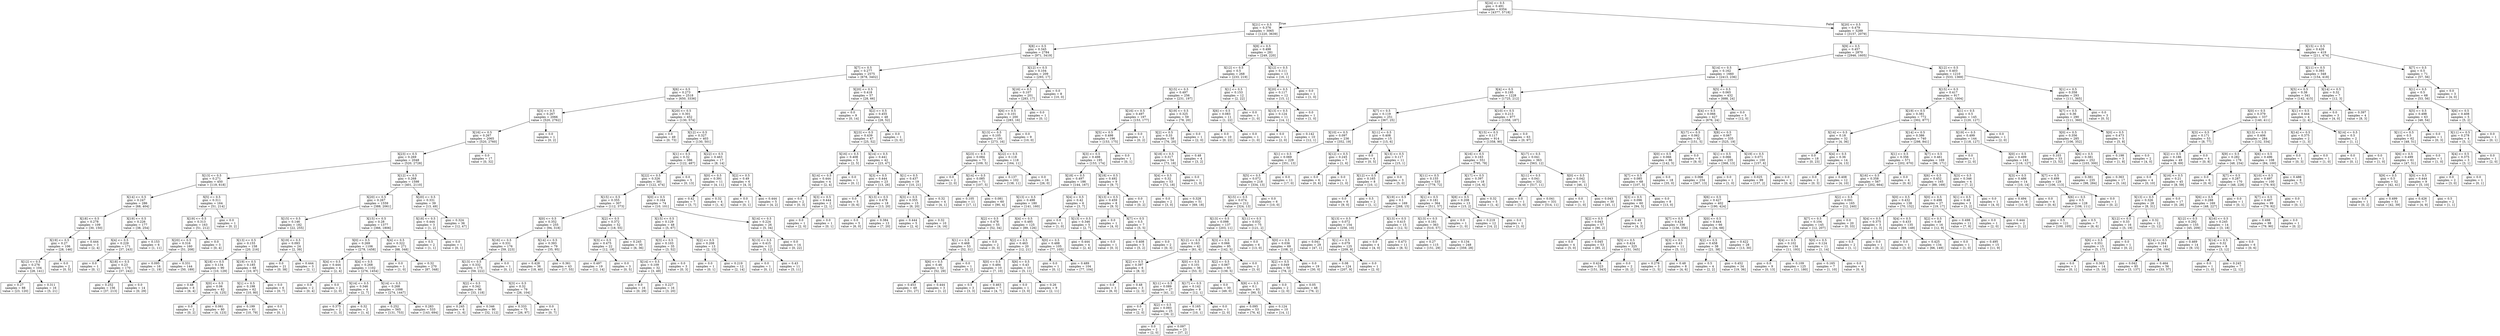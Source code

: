 digraph Tree {
node [shape=box] ;
0 [label="X[24] <= 0.5\ngini = 0.491\nsamples = 6354\nvalue = [4377, 5718]"] ;
1 [label="X[21] <= 0.5\ngini = 0.376\nsamples = 3065\nvalue = [1220, 3639]"] ;
0 -> 1 [labeldistance=2.5, labelangle=45, headlabel="True"] ;
2 [label="X[8] <= 0.5\ngini = 0.345\nsamples = 2784\nvalue = [971, 3419]"] ;
1 -> 2 ;
3 [label="X[7] <= 0.5\ngini = 0.277\nsamples = 2575\nvalue = [678, 3402]"] ;
2 -> 3 ;
4 [label="X[6] <= 0.5\ngini = 0.273\nsamples = 2518\nvalue = [650, 3336]"] ;
3 -> 4 ;
5 [label="X[3] <= 0.5\ngini = 0.267\nsamples = 2066\nvalue = [520, 2762]"] ;
4 -> 5 ;
6 [label="X[16] <= 0.5\ngini = 0.267\nsamples = 2065\nvalue = [520, 2760]"] ;
5 -> 6 ;
7 [label="X[23] <= 0.5\ngini = 0.269\nsamples = 2048\nvalue = [520, 2728]"] ;
6 -> 7 ;
8 [label="X[13] <= 0.5\ngini = 0.271\nsamples = 450\nvalue = [119, 618]"] ;
7 -> 8 ;
9 [label="X[14] <= 0.5\ngini = 0.247\nsamples = 286\nvalue = [68, 404]"] ;
8 -> 9 ;
10 [label="X[18] <= 0.5\ngini = 0.278\nsamples = 109\nvalue = [30, 150]"] ;
9 -> 10 ;
11 [label="X[19] <= 0.5\ngini = 0.27\nsamples = 106\nvalue = [28, 146]"] ;
10 -> 11 ;
12 [label="X[12] <= 0.5\ngini = 0.276\nsamples = 104\nvalue = [28, 141]"] ;
11 -> 12 ;
13 [label="gini = 0.27\nsamples = 88\nvalue = [23, 120]"] ;
12 -> 13 ;
14 [label="gini = 0.311\nsamples = 16\nvalue = [5, 21]"] ;
12 -> 14 ;
15 [label="gini = 0.0\nsamples = 2\nvalue = [0, 5]"] ;
11 -> 15 ;
16 [label="gini = 0.444\nsamples = 3\nvalue = [2, 4]"] ;
10 -> 16 ;
17 [label="X[19] <= 0.5\ngini = 0.226\nsamples = 177\nvalue = [38, 254]"] ;
9 -> 17 ;
18 [label="X[4] <= 0.5\ngini = 0.229\nsamples = 171\nvalue = [37, 243]"] ;
17 -> 18 ;
19 [label="gini = 0.0\nsamples = 1\nvalue = [0, 1]"] ;
18 -> 19 ;
20 [label="X[18] <= 0.5\ngini = 0.23\nsamples = 170\nvalue = [37, 242]"] ;
18 -> 20 ;
21 [label="gini = 0.252\nsamples = 156\nvalue = [37, 213]"] ;
20 -> 21 ;
22 [label="gini = 0.0\nsamples = 14\nvalue = [0, 29]"] ;
20 -> 22 ;
23 [label="gini = 0.153\nsamples = 6\nvalue = [1, 11]"] ;
17 -> 23 ;
24 [label="X[5] <= 0.5\ngini = 0.311\nsamples = 164\nvalue = [51, 214]"] ;
8 -> 24 ;
25 [label="X[19] <= 0.5\ngini = 0.313\nsamples = 163\nvalue = [51, 212]"] ;
24 -> 25 ;
26 [label="X[20] <= 0.5\ngini = 0.316\nsamples = 160\nvalue = [51, 208]"] ;
25 -> 26 ;
27 [label="gini = 0.095\nsamples = 16\nvalue = [1, 19]"] ;
26 -> 27 ;
28 [label="gini = 0.331\nsamples = 144\nvalue = [50, 189]"] ;
26 -> 28 ;
29 [label="gini = 0.0\nsamples = 3\nvalue = [0, 4]"] ;
25 -> 29 ;
30 [label="gini = 0.0\nsamples = 1\nvalue = [0, 2]"] ;
24 -> 30 ;
31 [label="X[12] <= 0.5\ngini = 0.268\nsamples = 1598\nvalue = [401, 2110]"] ;
7 -> 31 ;
32 [label="X[20] <= 0.5\ngini = 0.267\nsamples = 1559\nvalue = [388, 2061]"] ;
31 -> 32 ;
33 [label="X[15] <= 0.5\ngini = 0.146\nsamples = 182\nvalue = [22, 255]"] ;
32 -> 33 ;
34 [label="X[13] <= 0.5\ngini = 0.155\nsamples = 158\nvalue = [20, 216]"] ;
33 -> 34 ;
35 [label="X[18] <= 0.5\ngini = 0.134\nsamples = 90\nvalue = [10, 129]"] ;
34 -> 35 ;
36 [label="gini = 0.48\nsamples = 8\nvalue = [6, 4]"] ;
35 -> 36 ;
37 [label="X[0] <= 0.5\ngini = 0.06\nsamples = 82\nvalue = [4, 125]"] ;
35 -> 37 ;
38 [label="gini = 0.0\nsamples = 2\nvalue = [0, 2]"] ;
37 -> 38 ;
39 [label="gini = 0.061\nsamples = 80\nvalue = [4, 123]"] ;
37 -> 39 ;
40 [label="X[19] <= 0.5\ngini = 0.185\nsamples = 68\nvalue = [10, 87]"] ;
34 -> 40 ;
41 [label="X[1] <= 0.5\ngini = 0.198\nsamples = 62\nvalue = [10, 80]"] ;
40 -> 41 ;
42 [label="gini = 0.199\nsamples = 61\nvalue = [10, 79]"] ;
41 -> 42 ;
43 [label="gini = 0.0\nsamples = 1\nvalue = [0, 1]"] ;
41 -> 43 ;
44 [label="gini = 0.0\nsamples = 6\nvalue = [0, 7]"] ;
40 -> 44 ;
45 [label="X[19] <= 0.5\ngini = 0.093\nsamples = 24\nvalue = [2, 39]"] ;
33 -> 45 ;
46 [label="gini = 0.0\nsamples = 21\nvalue = [0, 38]"] ;
45 -> 46 ;
47 [label="gini = 0.444\nsamples = 3\nvalue = [2, 1]"] ;
45 -> 47 ;
48 [label="X[15] <= 0.5\ngini = 0.28\nsamples = 1377\nvalue = [366, 1806]"] ;
32 -> 48 ;
49 [label="X[0] <= 0.5\ngini = 0.269\nsamples = 1106\nvalue = [278, 1458]"] ;
48 -> 49 ;
50 [label="X[4] <= 0.5\ngini = 0.444\nsamples = 4\nvalue = [2, 4]"] ;
49 -> 50 ;
51 [label="gini = 0.0\nsamples = 2\nvalue = [0, 4]"] ;
50 -> 51 ;
52 [label="gini = 0.0\nsamples = 2\nvalue = [2, 0]"] ;
50 -> 52 ;
53 [label="X[4] <= 0.5\ngini = 0.268\nsamples = 1102\nvalue = [276, 1454]"] ;
49 -> 53 ;
54 [label="X[14] <= 0.5\ngini = 0.346\nsamples = 4\nvalue = [2, 7]"] ;
53 -> 54 ;
55 [label="gini = 0.375\nsamples = 2\nvalue = [1, 3]"] ;
54 -> 55 ;
56 [label="gini = 0.32\nsamples = 2\nvalue = [1, 4]"] ;
54 -> 56 ;
57 [label="X[14] <= 0.5\ngini = 0.268\nsamples = 1098\nvalue = [274, 1447]"] ;
53 -> 57 ;
58 [label="gini = 0.252\nsamples = 565\nvalue = [131, 753]"] ;
57 -> 58 ;
59 [label="gini = 0.283\nsamples = 533\nvalue = [143, 694]"] ;
57 -> 59 ;
60 [label="X[4] <= 0.5\ngini = 0.322\nsamples = 271\nvalue = [88, 348]"] ;
48 -> 60 ;
61 [label="gini = 0.0\nsamples = 1\nvalue = [1, 0]"] ;
60 -> 61 ;
62 [label="gini = 0.32\nsamples = 270\nvalue = [87, 348]"] ;
60 -> 62 ;
63 [label="X[20] <= 0.5\ngini = 0.331\nsamples = 39\nvalue = [13, 49]"] ;
31 -> 63 ;
64 [label="X[18] <= 0.5\ngini = 0.444\nsamples = 3\nvalue = [1, 2]"] ;
63 -> 64 ;
65 [label="gini = 0.5\nsamples = 2\nvalue = [1, 1]"] ;
64 -> 65 ;
66 [label="gini = 0.0\nsamples = 1\nvalue = [0, 1]"] ;
64 -> 66 ;
67 [label="gini = 0.324\nsamples = 36\nvalue = [12, 47]"] ;
63 -> 67 ;
68 [label="gini = 0.0\nsamples = 17\nvalue = [0, 32]"] ;
6 -> 68 ;
69 [label="gini = 0.0\nsamples = 1\nvalue = [0, 2]"] ;
5 -> 69 ;
70 [label="X[20] <= 0.5\ngini = 0.301\nsamples = 452\nvalue = [130, 574]"] ;
4 -> 70 ;
71 [label="gini = 0.0\nsamples = 49\nvalue = [0, 73]"] ;
70 -> 71 ;
72 [label="X[12] <= 0.5\ngini = 0.327\nsamples = 403\nvalue = [130, 501]"] ;
70 -> 72 ;
73 [label="X[1] <= 0.5\ngini = 0.32\nsamples = 386\nvalue = [122, 487]"] ;
72 -> 73 ;
74 [label="X[22] <= 0.5\ngini = 0.326\nsamples = 381\nvalue = [122, 474]"] ;
73 -> 74 ;
75 [label="X[15] <= 0.5\ngini = 0.355\nsamples = 307\nvalue = [112, 373]"] ;
74 -> 75 ;
76 [label="X[0] <= 0.5\ngini = 0.352\nsamples = 255\nvalue = [94, 318]"] ;
75 -> 76 ;
77 [label="X[16] <= 0.5\ngini = 0.331\nsamples = 176\nvalue = [59, 223]"] ;
76 -> 77 ;
78 [label="X[13] <= 0.5\ngini = 0.332\nsamples = 175\nvalue = [59, 222]"] ;
77 -> 78 ;
79 [label="X[2] <= 0.5\ngini = 0.342\nsamples = 96\nvalue = [33, 118]"] ;
78 -> 79 ;
80 [label="gini = 0.245\nsamples = 6\nvalue = [1, 6]"] ;
79 -> 80 ;
81 [label="gini = 0.346\nsamples = 90\nvalue = [32, 112]"] ;
79 -> 81 ;
82 [label="X[3] <= 0.5\ngini = 0.32\nsamples = 79\nvalue = [26, 104]"] ;
78 -> 82 ;
83 [label="gini = 0.333\nsamples = 75\nvalue = [26, 97]"] ;
82 -> 83 ;
84 [label="gini = 0.0\nsamples = 4\nvalue = [0, 7]"] ;
82 -> 84 ;
85 [label="gini = 0.0\nsamples = 1\nvalue = [0, 1]"] ;
77 -> 85 ;
86 [label="X[14] <= 0.5\ngini = 0.393\nsamples = 79\nvalue = [35, 95]"] ;
76 -> 86 ;
87 [label="gini = 0.428\nsamples = 36\nvalue = [18, 40]"] ;
86 -> 87 ;
88 [label="gini = 0.361\nsamples = 43\nvalue = [17, 55]"] ;
86 -> 88 ;
89 [label="X[2] <= 0.5\ngini = 0.372\nsamples = 52\nvalue = [18, 55]"] ;
75 -> 89 ;
90 [label="X[3] <= 0.5\ngini = 0.475\nsamples = 22\nvalue = [12, 19]"] ;
89 -> 90 ;
91 [label="gini = 0.497\nsamples = 19\nvalue = [12, 14]"] ;
90 -> 91 ;
92 [label="gini = 0.0\nsamples = 3\nvalue = [0, 5]"] ;
90 -> 92 ;
93 [label="gini = 0.245\nsamples = 30\nvalue = [6, 36]"] ;
89 -> 93 ;
94 [label="X[0] <= 0.5\ngini = 0.164\nsamples = 74\nvalue = [10, 101]"] ;
74 -> 94 ;
95 [label="X[15] <= 0.5\ngini = 0.129\nsamples = 48\nvalue = [5, 67]"] ;
94 -> 95 ;
96 [label="X[3] <= 0.5\ngini = 0.103\nsamples = 35\nvalue = [3, 52]"] ;
95 -> 96 ;
97 [label="X[14] <= 0.5\ngini = 0.109\nsamples = 32\nvalue = [3, 49]"] ;
96 -> 97 ;
98 [label="gini = 0.0\nsamples = 16\nvalue = [0, 29]"] ;
97 -> 98 ;
99 [label="gini = 0.227\nsamples = 16\nvalue = [3, 20]"] ;
97 -> 99 ;
100 [label="gini = 0.0\nsamples = 3\nvalue = [0, 3]"] ;
96 -> 100 ;
101 [label="X[2] <= 0.5\ngini = 0.208\nsamples = 13\nvalue = [2, 15]"] ;
95 -> 101 ;
102 [label="gini = 0.0\nsamples = 1\nvalue = [0, 1]"] ;
101 -> 102 ;
103 [label="gini = 0.219\nsamples = 12\nvalue = [2, 14]"] ;
101 -> 103 ;
104 [label="X[14] <= 0.5\ngini = 0.224\nsamples = 26\nvalue = [5, 34]"] ;
94 -> 104 ;
105 [label="X[13] <= 0.5\ngini = 0.415\nsamples = 12\nvalue = [5, 12]"] ;
104 -> 105 ;
106 [label="gini = 0.0\nsamples = 1\nvalue = [0, 1]"] ;
105 -> 106 ;
107 [label="gini = 0.43\nsamples = 11\nvalue = [5, 11]"] ;
105 -> 107 ;
108 [label="gini = 0.0\nsamples = 14\nvalue = [0, 22]"] ;
104 -> 108 ;
109 [label="gini = 0.0\nsamples = 5\nvalue = [0, 13]"] ;
73 -> 109 ;
110 [label="X[22] <= 0.5\ngini = 0.463\nsamples = 17\nvalue = [8, 14]"] ;
72 -> 110 ;
111 [label="X[0] <= 0.5\ngini = 0.391\nsamples = 11\nvalue = [4, 11]"] ;
110 -> 111 ;
112 [label="gini = 0.42\nsamples = 7\nvalue = [3, 7]"] ;
111 -> 112 ;
113 [label="gini = 0.32\nsamples = 4\nvalue = [1, 4]"] ;
111 -> 113 ;
114 [label="X[2] <= 0.5\ngini = 0.49\nsamples = 6\nvalue = [4, 3]"] ;
110 -> 114 ;
115 [label="gini = 0.0\nsamples = 1\nvalue = [0, 1]"] ;
114 -> 115 ;
116 [label="gini = 0.444\nsamples = 5\nvalue = [4, 2]"] ;
114 -> 116 ;
117 [label="X[20] <= 0.5\ngini = 0.418\nsamples = 57\nvalue = [28, 66]"] ;
3 -> 117 ;
118 [label="gini = 0.0\nsamples = 9\nvalue = [0, 14]"] ;
117 -> 118 ;
119 [label="X[2] <= 0.5\ngini = 0.455\nsamples = 48\nvalue = [28, 52]"] ;
117 -> 119 ;
120 [label="X[23] <= 0.5\ngini = 0.439\nsamples = 47\nvalue = [25, 52]"] ;
119 -> 120 ;
121 [label="X[16] <= 0.5\ngini = 0.408\nsamples = 5\nvalue = [2, 5]"] ;
120 -> 121 ;
122 [label="X[14] <= 0.5\ngini = 0.444\nsamples = 4\nvalue = [2, 4]"] ;
121 -> 122 ;
123 [label="gini = 0.0\nsamples = 2\nvalue = [0, 3]"] ;
122 -> 123 ;
124 [label="X[3] <= 0.5\ngini = 0.444\nsamples = 2\nvalue = [2, 1]"] ;
122 -> 124 ;
125 [label="gini = 0.0\nsamples = 1\nvalue = [2, 0]"] ;
124 -> 125 ;
126 [label="gini = 0.0\nsamples = 1\nvalue = [0, 1]"] ;
124 -> 126 ;
127 [label="gini = 0.0\nsamples = 1\nvalue = [0, 1]"] ;
121 -> 127 ;
128 [label="X[14] <= 0.5\ngini = 0.441\nsamples = 42\nvalue = [23, 47]"] ;
120 -> 128 ;
129 [label="X[3] <= 0.5\ngini = 0.444\nsamples = 23\nvalue = [13, 26]"] ;
128 -> 129 ;
130 [label="gini = 0.0\nsamples = 5\nvalue = [0, 6]"] ;
129 -> 130 ;
131 [label="X[13] <= 0.5\ngini = 0.478\nsamples = 18\nvalue = [13, 20]"] ;
129 -> 131 ;
132 [label="gini = 0.0\nsamples = 5\nvalue = [6, 0]"] ;
131 -> 132 ;
133 [label="gini = 0.384\nsamples = 13\nvalue = [7, 20]"] ;
131 -> 133 ;
134 [label="X[1] <= 0.5\ngini = 0.437\nsamples = 19\nvalue = [10, 21]"] ;
128 -> 134 ;
135 [label="X[3] <= 0.5\ngini = 0.355\nsamples = 15\nvalue = [6, 20]"] ;
134 -> 135 ;
136 [label="gini = 0.444\nsamples = 5\nvalue = [2, 4]"] ;
135 -> 136 ;
137 [label="gini = 0.32\nsamples = 10\nvalue = [4, 16]"] ;
135 -> 137 ;
138 [label="gini = 0.32\nsamples = 4\nvalue = [4, 1]"] ;
134 -> 138 ;
139 [label="gini = 0.0\nsamples = 1\nvalue = [3, 0]"] ;
119 -> 139 ;
140 [label="X[12] <= 0.5\ngini = 0.104\nsamples = 209\nvalue = [293, 17]"] ;
2 -> 140 ;
141 [label="X[16] <= 0.5\ngini = 0.107\nsamples = 201\nvalue = [283, 17]"] ;
140 -> 141 ;
142 [label="X[6] <= 0.5\ngini = 0.101\nsamples = 200\nvalue = [283, 16]"] ;
141 -> 142 ;
143 [label="X[13] <= 0.5\ngini = 0.105\nsamples = 191\nvalue = [273, 16]"] ;
142 -> 143 ;
144 [label="X[23] <= 0.5\ngini = 0.084\nsamples = 73\nvalue = [109, 5]"] ;
143 -> 144 ;
145 [label="gini = 0.0\nsamples = 2\nvalue = [2, 0]"] ;
144 -> 145 ;
146 [label="X[14] <= 0.5\ngini = 0.085\nsamples = 71\nvalue = [107, 5]"] ;
144 -> 146 ;
147 [label="gini = 0.105\nsamples = 11\nvalue = [17, 1]"] ;
146 -> 147 ;
148 [label="gini = 0.081\nsamples = 60\nvalue = [90, 4]"] ;
146 -> 148 ;
149 [label="X[22] <= 0.5\ngini = 0.118\nsamples = 118\nvalue = [164, 11]"] ;
143 -> 149 ;
150 [label="gini = 0.137\nsamples = 102\nvalue = [138, 11]"] ;
149 -> 150 ;
151 [label="gini = 0.0\nsamples = 16\nvalue = [26, 0]"] ;
149 -> 151 ;
152 [label="gini = 0.0\nsamples = 9\nvalue = [10, 0]"] ;
142 -> 152 ;
153 [label="gini = 0.0\nsamples = 1\nvalue = [0, 1]"] ;
141 -> 153 ;
154 [label="gini = 0.0\nsamples = 8\nvalue = [10, 0]"] ;
140 -> 154 ;
155 [label="X[8] <= 0.5\ngini = 0.498\nsamples = 281\nvalue = [249, 220]"] ;
1 -> 155 ;
156 [label="X[12] <= 0.5\ngini = 0.5\nsamples = 268\nvalue = [233, 219]"] ;
155 -> 156 ;
157 [label="X[15] <= 0.5\ngini = 0.497\nsamples = 256\nvalue = [231, 197]"] ;
156 -> 157 ;
158 [label="X[16] <= 0.5\ngini = 0.497\nsamples = 197\nvalue = [153, 177]"] ;
157 -> 158 ;
159 [label="X[5] <= 0.5\ngini = 0.498\nsamples = 196\nvalue = [153, 175]"] ;
158 -> 159 ;
160 [label="X[3] <= 0.5\ngini = 0.498\nsamples = 195\nvalue = [153, 174]"] ;
159 -> 160 ;
161 [label="X[18] <= 0.5\ngini = 0.497\nsamples = 186\nvalue = [144, 167]"] ;
160 -> 161 ;
162 [label="X[13] <= 0.5\ngini = 0.498\nsamples = 180\nvalue = [141, 160]"] ;
161 -> 162 ;
163 [label="X[2] <= 0.5\ngini = 0.478\nsamples = 55\nvalue = [52, 34]"] ;
162 -> 163 ;
164 [label="X[1] <= 0.5\ngini = 0.468\nsamples = 53\nvalue = [52, 31]"] ;
163 -> 164 ;
165 [label="X[6] <= 0.5\ngini = 0.46\nsamples = 52\nvalue = [52, 29]"] ;
164 -> 165 ;
166 [label="gini = 0.453\nsamples = 49\nvalue = [51, 27]"] ;
165 -> 166 ;
167 [label="gini = 0.444\nsamples = 3\nvalue = [1, 2]"] ;
165 -> 167 ;
168 [label="gini = 0.0\nsamples = 1\nvalue = [0, 2]"] ;
164 -> 168 ;
169 [label="gini = 0.0\nsamples = 2\nvalue = [0, 3]"] ;
163 -> 169 ;
170 [label="X[4] <= 0.5\ngini = 0.485\nsamples = 125\nvalue = [89, 126]"] ;
162 -> 170 ;
171 [label="X[2] <= 0.5\ngini = 0.463\nsamples = 20\nvalue = [12, 21]"] ;
170 -> 171 ;
172 [label="X[0] <= 0.5\ngini = 0.484\nsamples = 10\nvalue = [7, 10]"] ;
171 -> 172 ;
173 [label="gini = 0.5\nsamples = 3\nvalue = [3, 3]"] ;
172 -> 173 ;
174 [label="gini = 0.463\nsamples = 7\nvalue = [4, 7]"] ;
172 -> 174 ;
175 [label="X[6] <= 0.5\ngini = 0.43\nsamples = 10\nvalue = [5, 11]"] ;
171 -> 175 ;
176 [label="gini = 0.0\nsamples = 1\nvalue = [3, 0]"] ;
175 -> 176 ;
177 [label="gini = 0.26\nsamples = 9\nvalue = [2, 11]"] ;
175 -> 177 ;
178 [label="X[0] <= 0.5\ngini = 0.488\nsamples = 105\nvalue = [77, 105]"] ;
170 -> 178 ;
179 [label="gini = 0.0\nsamples = 1\nvalue = [0, 1]"] ;
178 -> 179 ;
180 [label="gini = 0.489\nsamples = 104\nvalue = [77, 104]"] ;
178 -> 180 ;
181 [label="X[4] <= 0.5\ngini = 0.42\nsamples = 6\nvalue = [3, 7]"] ;
161 -> 181 ;
182 [label="gini = 0.0\nsamples = 1\nvalue = [1, 0]"] ;
181 -> 182 ;
183 [label="X[13] <= 0.5\ngini = 0.346\nsamples = 5\nvalue = [2, 7]"] ;
181 -> 183 ;
184 [label="gini = 0.444\nsamples = 4\nvalue = [2, 4]"] ;
183 -> 184 ;
185 [label="gini = 0.0\nsamples = 1\nvalue = [0, 3]"] ;
183 -> 185 ;
186 [label="X[18] <= 0.5\ngini = 0.492\nsamples = 9\nvalue = [9, 7]"] ;
160 -> 186 ;
187 [label="X[13] <= 0.5\ngini = 0.459\nsamples = 8\nvalue = [9, 5]"] ;
186 -> 187 ;
188 [label="gini = 0.0\nsamples = 1\nvalue = [4, 0]"] ;
187 -> 188 ;
189 [label="X[7] <= 0.5\ngini = 0.5\nsamples = 7\nvalue = [5, 5]"] ;
187 -> 189 ;
190 [label="gini = 0.408\nsamples = 5\nvalue = [5, 2]"] ;
189 -> 190 ;
191 [label="gini = 0.0\nsamples = 2\nvalue = [0, 3]"] ;
189 -> 191 ;
192 [label="gini = 0.0\nsamples = 1\nvalue = [0, 2]"] ;
186 -> 192 ;
193 [label="gini = 0.0\nsamples = 1\nvalue = [0, 1]"] ;
159 -> 193 ;
194 [label="gini = 0.0\nsamples = 1\nvalue = [0, 2]"] ;
158 -> 194 ;
195 [label="X[19] <= 0.5\ngini = 0.325\nsamples = 59\nvalue = [78, 20]"] ;
157 -> 195 ;
196 [label="X[2] <= 0.5\ngini = 0.33\nsamples = 58\nvalue = [76, 20]"] ;
195 -> 196 ;
197 [label="X[18] <= 0.5\ngini = 0.317\nsamples = 54\nvalue = [73, 18]"] ;
196 -> 197 ;
198 [label="X[4] <= 0.5\ngini = 0.32\nsamples = 53\nvalue = [72, 18]"] ;
197 -> 198 ;
199 [label="gini = 0.0\nsamples = 2\nvalue = [3, 0]"] ;
198 -> 199 ;
200 [label="gini = 0.328\nsamples = 51\nvalue = [69, 18]"] ;
198 -> 200 ;
201 [label="gini = 0.0\nsamples = 1\nvalue = [1, 0]"] ;
197 -> 201 ;
202 [label="gini = 0.48\nsamples = 4\nvalue = [3, 2]"] ;
196 -> 202 ;
203 [label="gini = 0.0\nsamples = 1\nvalue = [2, 0]"] ;
195 -> 203 ;
204 [label="X[1] <= 0.5\ngini = 0.153\nsamples = 12\nvalue = [2, 22]"] ;
156 -> 204 ;
205 [label="X[6] <= 0.5\ngini = 0.083\nsamples = 11\nvalue = [1, 22]"] ;
204 -> 205 ;
206 [label="gini = 0.0\nsamples = 10\nvalue = [0, 22]"] ;
205 -> 206 ;
207 [label="gini = 0.0\nsamples = 1\nvalue = [1, 0]"] ;
205 -> 207 ;
208 [label="gini = 0.0\nsamples = 1\nvalue = [1, 0]"] ;
204 -> 208 ;
209 [label="X[12] <= 0.5\ngini = 0.111\nsamples = 13\nvalue = [16, 1]"] ;
155 -> 209 ;
210 [label="X[20] <= 0.5\ngini = 0.117\nsamples = 12\nvalue = [15, 1]"] ;
209 -> 210 ;
211 [label="X[13] <= 0.5\ngini = 0.124\nsamples = 11\nvalue = [14, 1]"] ;
210 -> 211 ;
212 [label="gini = 0.0\nsamples = 1\nvalue = [2, 0]"] ;
211 -> 212 ;
213 [label="gini = 0.142\nsamples = 10\nvalue = [12, 1]"] ;
211 -> 213 ;
214 [label="gini = 0.0\nsamples = 1\nvalue = [1, 0]"] ;
210 -> 214 ;
215 [label="gini = 0.0\nsamples = 1\nvalue = [1, 0]"] ;
209 -> 215 ;
216 [label="X[20] <= 0.5\ngini = 0.479\nsamples = 3289\nvalue = [3157, 2079]"] ;
0 -> 216 [labeldistance=2.5, labelangle=-45, headlabel="False"] ;
217 [label="X[9] <= 0.5\ngini = 0.457\nsamples = 2870\nvalue = [2946, 1605]"] ;
216 -> 217 ;
218 [label="X[14] <= 0.5\ngini = 0.162\nsamples = 1660\nvalue = [2413, 236]"] ;
217 -> 218 ;
219 [label="X[4] <= 0.5\ngini = 0.195\nsamples = 1228\nvalue = [1725, 212]"] ;
218 -> 219 ;
220 [label="X[7] <= 0.5\ngini = 0.119\nsamples = 251\nvalue = [367, 25]"] ;
219 -> 220 ;
221 [label="X[10] <= 0.5\ngini = 0.097\nsamples = 236\nvalue = [352, 19]"] ;
220 -> 221 ;
222 [label="X[1] <= 0.5\ngini = 0.069\nsamples = 229\nvalue = [351, 13]"] ;
221 -> 222 ;
223 [label="X[5] <= 0.5\ngini = 0.072\nsamples = 218\nvalue = [334, 13]"] ;
222 -> 223 ;
224 [label="X[15] <= 0.5\ngini = 0.074\nsamples = 212\nvalue = [324, 13]"] ;
223 -> 224 ;
225 [label="X[13] <= 0.5\ngini = 0.098\nsamples = 137\nvalue = [203, 11]"] ;
224 -> 225 ;
226 [label="X[12] <= 0.5\ngini = 0.163\nsamples = 42\nvalue = [61, 6]"] ;
225 -> 226 ;
227 [label="X[2] <= 0.5\ngini = 0.397\nsamples = 6\nvalue = [8, 3]"] ;
226 -> 227 ;
228 [label="gini = 0.0\nsamples = 3\nvalue = [6, 0]"] ;
227 -> 228 ;
229 [label="gini = 0.48\nsamples = 3\nvalue = [2, 3]"] ;
227 -> 229 ;
230 [label="X[0] <= 0.5\ngini = 0.101\nsamples = 36\nvalue = [53, 3]"] ;
226 -> 230 ;
231 [label="X[11] <= 0.5\ngini = 0.089\nsamples = 27\nvalue = [41, 2]"] ;
230 -> 231 ;
232 [label="gini = 0.0\nsamples = 2\nvalue = [2, 0]"] ;
231 -> 232 ;
233 [label="X[2] <= 0.5\ngini = 0.093\nsamples = 25\nvalue = [39, 2]"] ;
231 -> 233 ;
234 [label="gini = 0.0\nsamples = 2\nvalue = [2, 0]"] ;
233 -> 234 ;
235 [label="gini = 0.097\nsamples = 23\nvalue = [37, 2]"] ;
233 -> 235 ;
236 [label="X[17] <= 0.5\ngini = 0.142\nsamples = 9\nvalue = [12, 1]"] ;
230 -> 236 ;
237 [label="gini = 0.165\nsamples = 8\nvalue = [10, 1]"] ;
236 -> 237 ;
238 [label="gini = 0.0\nsamples = 1\nvalue = [2, 0]"] ;
236 -> 238 ;
239 [label="X[3] <= 0.5\ngini = 0.066\nsamples = 95\nvalue = [142, 5]"] ;
225 -> 239 ;
240 [label="X[2] <= 0.5\ngini = 0.067\nsamples = 93\nvalue = [139, 5]"] ;
239 -> 240 ;
241 [label="gini = 0.0\nsamples = 30\nvalue = [49, 0]"] ;
240 -> 241 ;
242 [label="X[8] <= 0.5\ngini = 0.1\nsamples = 63\nvalue = [90, 5]"] ;
240 -> 242 ;
243 [label="gini = 0.095\nsamples = 53\nvalue = [76, 4]"] ;
242 -> 243 ;
244 [label="gini = 0.124\nsamples = 10\nvalue = [14, 1]"] ;
242 -> 244 ;
245 [label="gini = 0.0\nsamples = 2\nvalue = [3, 0]"] ;
239 -> 245 ;
246 [label="X[11] <= 0.5\ngini = 0.032\nsamples = 75\nvalue = [121, 2]"] ;
224 -> 246 ;
247 [label="gini = 0.0\nsamples = 6\nvalue = [13, 0]"] ;
246 -> 247 ;
248 [label="X[0] <= 0.5\ngini = 0.036\nsamples = 69\nvalue = [108, 2]"] ;
246 -> 248 ;
249 [label="X[2] <= 0.5\ngini = 0.049\nsamples = 50\nvalue = [78, 2]"] ;
248 -> 249 ;
250 [label="gini = 0.0\nsamples = 2\nvalue = [2, 0]"] ;
249 -> 250 ;
251 [label="gini = 0.05\nsamples = 48\nvalue = [76, 2]"] ;
249 -> 251 ;
252 [label="gini = 0.0\nsamples = 19\nvalue = [30, 0]"] ;
248 -> 252 ;
253 [label="gini = 0.0\nsamples = 6\nvalue = [10, 0]"] ;
223 -> 253 ;
254 [label="gini = 0.0\nsamples = 11\nvalue = [17, 0]"] ;
222 -> 254 ;
255 [label="X[12] <= 0.5\ngini = 0.245\nsamples = 7\nvalue = [1, 6]"] ;
221 -> 255 ;
256 [label="gini = 0.0\nsamples = 6\nvalue = [0, 6]"] ;
255 -> 256 ;
257 [label="gini = 0.0\nsamples = 1\nvalue = [1, 0]"] ;
255 -> 257 ;
258 [label="X[11] <= 0.5\ngini = 0.408\nsamples = 15\nvalue = [15, 6]"] ;
220 -> 258 ;
259 [label="gini = 0.0\nsamples = 4\nvalue = [0, 5]"] ;
258 -> 259 ;
260 [label="X[13] <= 0.5\ngini = 0.117\nsamples = 11\nvalue = [15, 1]"] ;
258 -> 260 ;
261 [label="X[12] <= 0.5\ngini = 0.165\nsamples = 8\nvalue = [10, 1]"] ;
260 -> 261 ;
262 [label="gini = 0.0\nsamples = 6\nvalue = [9, 0]"] ;
261 -> 262 ;
263 [label="gini = 0.5\nsamples = 2\nvalue = [1, 1]"] ;
261 -> 263 ;
264 [label="gini = 0.0\nsamples = 3\nvalue = [5, 0]"] ;
260 -> 264 ;
265 [label="X[10] <= 0.5\ngini = 0.213\nsamples = 977\nvalue = [1358, 187]"] ;
219 -> 265 ;
266 [label="X[15] <= 0.5\ngini = 0.117\nsamples = 914\nvalue = [1358, 90]"] ;
265 -> 266 ;
267 [label="X[16] <= 0.5\ngini = 0.163\nsamples = 551\nvalue = [795, 78]"] ;
266 -> 267 ;
268 [label="X[11] <= 0.5\ngini = 0.155\nsamples = 533\nvalue = [779, 72]"] ;
267 -> 268 ;
269 [label="X[19] <= 0.5\ngini = 0.1\nsamples = 169\nvalue = [268, 15]"] ;
268 -> 269 ;
270 [label="X[13] <= 0.5\ngini = 0.072\nsamples = 154\nvalue = [256, 10]"] ;
269 -> 270 ;
271 [label="gini = 0.041\nsamples = 29\nvalue = [47, 1]"] ;
270 -> 271 ;
272 [label="X[1] <= 0.5\ngini = 0.079\nsamples = 125\nvalue = [209, 9]"] ;
270 -> 272 ;
273 [label="gini = 0.08\nsamples = 124\nvalue = [207, 9]"] ;
272 -> 273 ;
274 [label="gini = 0.0\nsamples = 1\nvalue = [2, 0]"] ;
272 -> 274 ;
275 [label="X[13] <= 0.5\ngini = 0.415\nsamples = 15\nvalue = [12, 5]"] ;
269 -> 275 ;
276 [label="gini = 0.0\nsamples = 4\nvalue = [4, 0]"] ;
275 -> 276 ;
277 [label="gini = 0.473\nsamples = 11\nvalue = [8, 5]"] ;
275 -> 277 ;
278 [label="X[1] <= 0.5\ngini = 0.181\nsamples = 364\nvalue = [511, 57]"] ;
268 -> 278 ;
279 [label="X[13] <= 0.5\ngini = 0.181\nsamples = 363\nvalue = [510, 57]"] ;
278 -> 279 ;
280 [label="gini = 0.27\nsamples = 115\nvalue = [151, 29]"] ;
279 -> 280 ;
281 [label="gini = 0.134\nsamples = 248\nvalue = [359, 28]"] ;
279 -> 281 ;
282 [label="gini = 0.0\nsamples = 1\nvalue = [1, 0]"] ;
278 -> 282 ;
283 [label="X[17] <= 0.5\ngini = 0.397\nsamples = 18\nvalue = [16, 6]"] ;
267 -> 283 ;
284 [label="X[8] <= 0.5\ngini = 0.208\nsamples = 13\nvalue = [15, 2]"] ;
283 -> 284 ;
285 [label="gini = 0.219\nsamples = 12\nvalue = [14, 2]"] ;
284 -> 285 ;
286 [label="gini = 0.0\nsamples = 1\nvalue = [1, 0]"] ;
284 -> 286 ;
287 [label="gini = 0.32\nsamples = 5\nvalue = [1, 4]"] ;
283 -> 287 ;
288 [label="X[17] <= 0.5\ngini = 0.041\nsamples = 363\nvalue = [563, 12]"] ;
266 -> 288 ;
289 [label="X[11] <= 0.5\ngini = 0.041\nsamples = 332\nvalue = [517, 11]"] ;
288 -> 289 ;
290 [label="gini = 0.0\nsamples = 1\nvalue = [3, 0]"] ;
289 -> 290 ;
291 [label="gini = 0.041\nsamples = 331\nvalue = [514, 11]"] ;
289 -> 291 ;
292 [label="X[0] <= 0.5\ngini = 0.042\nsamples = 31\nvalue = [46, 1]"] ;
288 -> 292 ;
293 [label="gini = 0.0\nsamples = 1\nvalue = [1, 0]"] ;
292 -> 293 ;
294 [label="gini = 0.043\nsamples = 30\nvalue = [45, 1]"] ;
292 -> 294 ;
295 [label="gini = 0.0\nsamples = 63\nvalue = [0, 97]"] ;
265 -> 295 ;
296 [label="X[5] <= 0.5\ngini = 0.065\nsamples = 432\nvalue = [688, 24]"] ;
218 -> 296 ;
297 [label="X[4] <= 0.5\ngini = 0.066\nsamples = 427\nvalue = [676, 24]"] ;
296 -> 297 ;
298 [label="X[17] <= 0.5\ngini = 0.062\nsamples = 92\nvalue = [151, 5]"] ;
297 -> 298 ;
299 [label="X[0] <= 0.5\ngini = 0.066\nsamples = 86\nvalue = [142, 5]"] ;
298 -> 299 ;
300 [label="X[7] <= 0.5\ngini = 0.085\nsamples = 68\nvalue = [107, 5]"] ;
299 -> 300 ;
301 [label="X[3] <= 0.5\ngini = 0.096\nsamples = 60\nvalue = [94, 5]"] ;
300 -> 301 ;
302 [label="X[2] <= 0.5\ngini = 0.043\nsamples = 57\nvalue = [90, 2]"] ;
301 -> 302 ;
303 [label="gini = 0.0\nsamples = 4\nvalue = [5, 0]"] ;
302 -> 303 ;
304 [label="gini = 0.045\nsamples = 53\nvalue = [85, 2]"] ;
302 -> 304 ;
305 [label="gini = 0.49\nsamples = 3\nvalue = [4, 3]"] ;
301 -> 305 ;
306 [label="gini = 0.0\nsamples = 8\nvalue = [13, 0]"] ;
300 -> 306 ;
307 [label="gini = 0.0\nsamples = 18\nvalue = [35, 0]"] ;
299 -> 307 ;
308 [label="gini = 0.0\nsamples = 6\nvalue = [9, 0]"] ;
298 -> 308 ;
309 [label="X[8] <= 0.5\ngini = 0.067\nsamples = 335\nvalue = [525, 19]"] ;
297 -> 309 ;
310 [label="X[1] <= 0.5\ngini = 0.066\nsamples = 235\nvalue = [368, 13]"] ;
309 -> 310 ;
311 [label="gini = 0.066\nsamples = 234\nvalue = [367, 13]"] ;
310 -> 311 ;
312 [label="gini = 0.0\nsamples = 1\nvalue = [1, 0]"] ;
310 -> 312 ;
313 [label="X[19] <= 0.5\ngini = 0.071\nsamples = 100\nvalue = [157, 6]"] ;
309 -> 313 ;
314 [label="gini = 0.025\nsamples = 99\nvalue = [157, 2]"] ;
313 -> 314 ;
315 [label="gini = 0.0\nsamples = 1\nvalue = [0, 4]"] ;
313 -> 315 ;
316 [label="gini = 0.0\nsamples = 5\nvalue = [12, 0]"] ;
296 -> 316 ;
317 [label="X[12] <= 0.5\ngini = 0.403\nsamples = 1210\nvalue = [533, 1369]"] ;
217 -> 317 ;
318 [label="X[15] <= 0.5\ngini = 0.417\nsamples = 917\nvalue = [422, 1004]"] ;
317 -> 318 ;
319 [label="X[19] <= 0.5\ngini = 0.381\nsamples = 772\nvalue = [302, 877]"] ;
318 -> 319 ;
320 [label="X[14] <= 0.5\ngini = 0.18\nsamples = 32\nvalue = [4, 36]"] ;
319 -> 320 ;
321 [label="gini = 0.0\nsamples = 18\nvalue = [0, 23]"] ;
320 -> 321 ;
322 [label="X[4] <= 0.5\ngini = 0.36\nsamples = 14\nvalue = [4, 13]"] ;
320 -> 322 ;
323 [label="gini = 0.0\nsamples = 2\nvalue = [0, 3]"] ;
322 -> 323 ;
324 [label="gini = 0.408\nsamples = 12\nvalue = [4, 10]"] ;
322 -> 324 ;
325 [label="X[14] <= 0.5\ngini = 0.386\nsamples = 740\nvalue = [298, 841]"] ;
319 -> 325 ;
326 [label="X[1] <= 0.5\ngini = 0.356\nsamples = 571\nvalue = [202, 670]"] ;
325 -> 326 ;
327 [label="X[16] <= 0.5\ngini = 0.358\nsamples = 567\nvalue = [202, 664]"] ;
326 -> 327 ;
328 [label="X[6] <= 0.5\ngini = 0.427\nsamples = 402\nvalue = [190, 424]"] ;
327 -> 328 ;
329 [label="X[7] <= 0.5\ngini = 0.424\nsamples = 336\nvalue = [156, 356]"] ;
328 -> 329 ;
330 [label="X[5] <= 0.5\ngini = 0.424\nsamples = 325\nvalue = [151, 345]"] ;
329 -> 330 ;
331 [label="gini = 0.424\nsamples = 323\nvalue = [151, 343]"] ;
330 -> 331 ;
332 [label="gini = 0.0\nsamples = 2\nvalue = [0, 2]"] ;
330 -> 332 ;
333 [label="X[3] <= 0.5\ngini = 0.43\nsamples = 11\nvalue = [5, 11]"] ;
329 -> 333 ;
334 [label="gini = 0.278\nsamples = 3\nvalue = [1, 5]"] ;
333 -> 334 ;
335 [label="gini = 0.48\nsamples = 8\nvalue = [4, 6]"] ;
333 -> 335 ;
336 [label="X[0] <= 0.5\ngini = 0.444\nsamples = 66\nvalue = [34, 68]"] ;
328 -> 336 ;
337 [label="X[2] <= 0.5\ngini = 0.458\nsamples = 38\nvalue = [21, 38]"] ;
336 -> 337 ;
338 [label="gini = 0.5\nsamples = 4\nvalue = [2, 2]"] ;
337 -> 338 ;
339 [label="gini = 0.452\nsamples = 34\nvalue = [19, 36]"] ;
337 -> 339 ;
340 [label="gini = 0.422\nsamples = 28\nvalue = [13, 30]"] ;
336 -> 340 ;
341 [label="X[2] <= 0.5\ngini = 0.091\nsamples = 165\nvalue = [12, 240]"] ;
327 -> 341 ;
342 [label="X[7] <= 0.5\ngini = 0.104\nsamples = 145\nvalue = [12, 207]"] ;
341 -> 342 ;
343 [label="X[4] <= 0.5\ngini = 0.102\nsamples = 134\nvalue = [11, 193]"] ;
342 -> 343 ;
344 [label="gini = 0.0\nsamples = 9\nvalue = [0, 13]"] ;
343 -> 344 ;
345 [label="gini = 0.109\nsamples = 125\nvalue = [11, 180]"] ;
343 -> 345 ;
346 [label="X[0] <= 0.5\ngini = 0.124\nsamples = 11\nvalue = [1, 14]"] ;
342 -> 346 ;
347 [label="gini = 0.165\nsamples = 7\nvalue = [1, 10]"] ;
346 -> 347 ;
348 [label="gini = 0.0\nsamples = 4\nvalue = [0, 4]"] ;
346 -> 348 ;
349 [label="gini = 0.0\nsamples = 20\nvalue = [0, 33]"] ;
341 -> 349 ;
350 [label="gini = 0.0\nsamples = 4\nvalue = [0, 6]"] ;
326 -> 350 ;
351 [label="X[7] <= 0.5\ngini = 0.461\nsamples = 169\nvalue = [96, 171]"] ;
325 -> 351 ;
352 [label="X[6] <= 0.5\ngini = 0.452\nsamples = 165\nvalue = [89, 169]"] ;
351 -> 352 ;
353 [label="X[0] <= 0.5\ngini = 0.432\nsamples = 138\nvalue = [70, 152]"] ;
352 -> 353 ;
354 [label="X[4] <= 0.5\ngini = 0.375\nsamples = 3\nvalue = [1, 3]"] ;
353 -> 354 ;
355 [label="gini = 0.5\nsamples = 2\nvalue = [1, 1]"] ;
354 -> 355 ;
356 [label="gini = 0.0\nsamples = 1\nvalue = [0, 2]"] ;
354 -> 356 ;
357 [label="X[4] <= 0.5\ngini = 0.433\nsamples = 135\nvalue = [69, 149]"] ;
353 -> 357 ;
358 [label="gini = 0.0\nsamples = 1\nvalue = [3, 0]"] ;
357 -> 358 ;
359 [label="gini = 0.425\nsamples = 134\nvalue = [66, 149]"] ;
357 -> 359 ;
360 [label="X[0] <= 0.5\ngini = 0.498\nsamples = 27\nvalue = [19, 17]"] ;
352 -> 360 ;
361 [label="X[2] <= 0.5\ngini = 0.49\nsamples = 16\nvalue = [12, 9]"] ;
360 -> 361 ;
362 [label="gini = 0.0\nsamples = 1\nvalue = [1, 0]"] ;
361 -> 362 ;
363 [label="gini = 0.495\nsamples = 15\nvalue = [11, 9]"] ;
361 -> 363 ;
364 [label="gini = 0.498\nsamples = 11\nvalue = [7, 8]"] ;
360 -> 364 ;
365 [label="X[3] <= 0.5\ngini = 0.346\nsamples = 4\nvalue = [7, 2]"] ;
351 -> 365 ;
366 [label="X[1] <= 0.5\ngini = 0.48\nsamples = 3\nvalue = [3, 2]"] ;
365 -> 366 ;
367 [label="gini = 0.0\nsamples = 1\nvalue = [2, 0]"] ;
366 -> 367 ;
368 [label="gini = 0.444\nsamples = 2\nvalue = [1, 2]"] ;
366 -> 368 ;
369 [label="gini = 0.0\nsamples = 1\nvalue = [4, 0]"] ;
365 -> 369 ;
370 [label="X[1] <= 0.5\ngini = 0.5\nsamples = 145\nvalue = [120, 127]"] ;
318 -> 370 ;
371 [label="X[19] <= 0.5\ngini = 0.499\nsamples = 144\nvalue = [118, 127]"] ;
370 -> 371 ;
372 [label="gini = 0.0\nsamples = 1\nvalue = [2, 0]"] ;
371 -> 372 ;
373 [label="X[0] <= 0.5\ngini = 0.499\nsamples = 143\nvalue = [116, 127]"] ;
371 -> 373 ;
374 [label="X[3] <= 0.5\ngini = 0.486\nsamples = 14\nvalue = [10, 14]"] ;
373 -> 374 ;
375 [label="gini = 0.494\nsamples = 10\nvalue = [10, 8]"] ;
374 -> 375 ;
376 [label="gini = 0.0\nsamples = 4\nvalue = [0, 6]"] ;
374 -> 376 ;
377 [label="X[7] <= 0.5\ngini = 0.499\nsamples = 129\nvalue = [106, 113]"] ;
373 -> 377 ;
378 [label="X[6] <= 0.5\ngini = 0.5\nsamples = 128\nvalue = [106, 111]"] ;
377 -> 378 ;
379 [label="gini = 0.5\nsamples = 121\nvalue = [100, 105]"] ;
378 -> 379 ;
380 [label="gini = 0.5\nsamples = 7\nvalue = [6, 6]"] ;
378 -> 380 ;
381 [label="gini = 0.0\nsamples = 1\nvalue = [0, 2]"] ;
377 -> 381 ;
382 [label="gini = 0.0\nsamples = 1\nvalue = [2, 0]"] ;
370 -> 382 ;
383 [label="X[1] <= 0.5\ngini = 0.358\nsamples = 293\nvalue = [111, 365]"] ;
317 -> 383 ;
384 [label="X[7] <= 0.5\ngini = 0.36\nsamples = 290\nvalue = [111, 360]"] ;
383 -> 384 ;
385 [label="X[0] <= 0.5\ngini = 0.356\nsamples = 285\nvalue = [106, 352]"] ;
384 -> 385 ;
386 [label="gini = 0.103\nsamples = 33\nvalue = [3, 52]"] ;
385 -> 386 ;
387 [label="X[6] <= 0.5\ngini = 0.381\nsamples = 252\nvalue = [103, 300]"] ;
385 -> 387 ;
388 [label="gini = 0.381\nsamples = 235\nvalue = [98, 284]"] ;
387 -> 388 ;
389 [label="gini = 0.363\nsamples = 17\nvalue = [5, 16]"] ;
387 -> 389 ;
390 [label="X[0] <= 0.5\ngini = 0.473\nsamples = 5\nvalue = [5, 8]"] ;
384 -> 390 ;
391 [label="gini = 0.198\nsamples = 3\nvalue = [1, 8]"] ;
390 -> 391 ;
392 [label="gini = 0.0\nsamples = 2\nvalue = [4, 0]"] ;
390 -> 392 ;
393 [label="gini = 0.0\nsamples = 3\nvalue = [0, 5]"] ;
383 -> 393 ;
394 [label="X[15] <= 0.5\ngini = 0.426\nsamples = 419\nvalue = [211, 474]"] ;
216 -> 394 ;
395 [label="X[11] <= 0.5\ngini = 0.393\nsamples = 348\nvalue = [154, 418]"] ;
394 -> 395 ;
396 [label="X[5] <= 0.5\ngini = 0.38\nsamples = 341\nvalue = [142, 415]"] ;
395 -> 396 ;
397 [label="X[0] <= 0.5\ngini = 0.379\nsamples = 337\nvalue = [140, 411]"] ;
396 -> 397 ;
398 [label="X[3] <= 0.5\ngini = 0.171\nsamples = 53\nvalue = [8, 77]"] ;
397 -> 398 ;
399 [label="X[2] <= 0.5\ngini = 0.186\nsamples = 49\nvalue = [8, 69]"] ;
398 -> 399 ;
400 [label="gini = 0.0\nsamples = 4\nvalue = [0, 10]"] ;
399 -> 400 ;
401 [label="X[16] <= 0.5\ngini = 0.21\nsamples = 45\nvalue = [8, 59]"] ;
399 -> 401 ;
402 [label="X[13] <= 0.5\ngini = 0.326\nsamples = 28\nvalue = [8, 31]"] ;
401 -> 402 ;
403 [label="X[12] <= 0.5\ngini = 0.33\nsamples = 16\nvalue = [5, 19]"] ;
402 -> 403 ;
404 [label="X[6] <= 0.5\ngini = 0.351\nsamples = 15\nvalue = [5, 17]"] ;
403 -> 404 ;
405 [label="gini = 0.0\nsamples = 1\nvalue = [0, 1]"] ;
404 -> 405 ;
406 [label="gini = 0.363\nsamples = 14\nvalue = [5, 16]"] ;
404 -> 406 ;
407 [label="gini = 0.0\nsamples = 1\nvalue = [0, 2]"] ;
403 -> 407 ;
408 [label="gini = 0.32\nsamples = 12\nvalue = [3, 12]"] ;
402 -> 408 ;
409 [label="gini = 0.0\nsamples = 17\nvalue = [0, 28]"] ;
401 -> 409 ;
410 [label="gini = 0.0\nsamples = 4\nvalue = [0, 8]"] ;
398 -> 410 ;
411 [label="X[13] <= 0.5\ngini = 0.406\nsamples = 284\nvalue = [132, 334]"] ;
397 -> 411 ;
412 [label="X[9] <= 0.5\ngini = 0.282\nsamples = 176\nvalue = [48, 234]"] ;
411 -> 412 ;
413 [label="gini = 0.0\nsamples = 6\nvalue = [0, 6]"] ;
412 -> 413 ;
414 [label="X[7] <= 0.5\ngini = 0.287\nsamples = 170\nvalue = [48, 228]"] ;
412 -> 414 ;
415 [label="X[6] <= 0.5\ngini = 0.288\nsamples = 169\nvalue = [48, 227]"] ;
414 -> 415 ;
416 [label="X[12] <= 0.5\ngini = 0.292\nsamples = 155\nvalue = [45, 209]"] ;
415 -> 416 ;
417 [label="X[14] <= 0.5\ngini = 0.264\nsamples = 141\nvalue = [36, 194]"] ;
416 -> 417 ;
418 [label="gini = 0.042\nsamples = 85\nvalue = [3, 137]"] ;
417 -> 418 ;
419 [label="gini = 0.464\nsamples = 56\nvalue = [33, 57]"] ;
417 -> 419 ;
420 [label="gini = 0.469\nsamples = 14\nvalue = [9, 15]"] ;
416 -> 420 ;
421 [label="X[16] <= 0.5\ngini = 0.245\nsamples = 14\nvalue = [3, 18]"] ;
415 -> 421 ;
422 [label="X[14] <= 0.5\ngini = 0.32\nsamples = 8\nvalue = [3, 12]"] ;
421 -> 422 ;
423 [label="gini = 0.0\nsamples = 1\nvalue = [1, 0]"] ;
422 -> 423 ;
424 [label="gini = 0.245\nsamples = 7\nvalue = [2, 12]"] ;
422 -> 424 ;
425 [label="gini = 0.0\nsamples = 6\nvalue = [0, 6]"] ;
421 -> 425 ;
426 [label="gini = 0.0\nsamples = 1\nvalue = [0, 1]"] ;
414 -> 426 ;
427 [label="X[6] <= 0.5\ngini = 0.496\nsamples = 108\nvalue = [84, 100]"] ;
411 -> 427 ;
428 [label="X[10] <= 0.5\ngini = 0.497\nsamples = 100\nvalue = [79, 93]"] ;
427 -> 428 ;
429 [label="X[7] <= 0.5\ngini = 0.497\nsamples = 99\nvalue = [79, 92]"] ;
428 -> 429 ;
430 [label="gini = 0.498\nsamples = 98\nvalue = [79, 90]"] ;
429 -> 430 ;
431 [label="gini = 0.0\nsamples = 1\nvalue = [0, 2]"] ;
429 -> 431 ;
432 [label="gini = 0.0\nsamples = 1\nvalue = [0, 1]"] ;
428 -> 432 ;
433 [label="gini = 0.486\nsamples = 8\nvalue = [5, 7]"] ;
427 -> 433 ;
434 [label="X[1] <= 0.5\ngini = 0.444\nsamples = 4\nvalue = [2, 4]"] ;
396 -> 434 ;
435 [label="X[14] <= 0.5\ngini = 0.375\nsamples = 2\nvalue = [1, 3]"] ;
434 -> 435 ;
436 [label="gini = 0.0\nsamples = 1\nvalue = [0, 3]"] ;
435 -> 436 ;
437 [label="gini = 0.0\nsamples = 1\nvalue = [1, 0]"] ;
435 -> 437 ;
438 [label="X[14] <= 0.5\ngini = 0.5\nsamples = 2\nvalue = [1, 1]"] ;
434 -> 438 ;
439 [label="gini = 0.0\nsamples = 1\nvalue = [0, 1]"] ;
438 -> 439 ;
440 [label="gini = 0.0\nsamples = 1\nvalue = [1, 0]"] ;
438 -> 440 ;
441 [label="X[14] <= 0.5\ngini = 0.32\nsamples = 7\nvalue = [12, 3]"] ;
395 -> 441 ;
442 [label="gini = 0.0\nsamples = 3\nvalue = [4, 0]"] ;
441 -> 442 ;
443 [label="gini = 0.397\nsamples = 4\nvalue = [8, 3]"] ;
441 -> 443 ;
444 [label="X[7] <= 0.5\ngini = 0.5\nsamples = 71\nvalue = [57, 56]"] ;
394 -> 444 ;
445 [label="X[1] <= 0.5\ngini = 0.5\nsamples = 68\nvalue = [53, 56]"] ;
444 -> 445 ;
446 [label="X[5] <= 0.5\ngini = 0.498\nsamples = 63\nvalue = [48, 54]"] ;
445 -> 446 ;
447 [label="X[11] <= 0.5\ngini = 0.5\nsamples = 62\nvalue = [48, 51]"] ;
446 -> 447 ;
448 [label="X[6] <= 0.5\ngini = 0.499\nsamples = 61\nvalue = [47, 51]"] ;
447 -> 448 ;
449 [label="X[9] <= 0.5\ngini = 0.5\nsamples = 52\nvalue = [42, 41]"] ;
448 -> 449 ;
450 [label="gini = 0.0\nsamples = 1\nvalue = [0, 2]"] ;
449 -> 450 ;
451 [label="gini = 0.499\nsamples = 51\nvalue = [42, 39]"] ;
449 -> 451 ;
452 [label="X[0] <= 0.5\ngini = 0.444\nsamples = 9\nvalue = [5, 10]"] ;
448 -> 452 ;
453 [label="gini = 0.426\nsamples = 7\nvalue = [4, 9]"] ;
452 -> 453 ;
454 [label="gini = 0.5\nsamples = 2\nvalue = [1, 1]"] ;
452 -> 454 ;
455 [label="gini = 0.0\nsamples = 1\nvalue = [1, 0]"] ;
447 -> 455 ;
456 [label="gini = 0.0\nsamples = 1\nvalue = [0, 3]"] ;
446 -> 456 ;
457 [label="X[6] <= 0.5\ngini = 0.408\nsamples = 5\nvalue = [5, 2]"] ;
445 -> 457 ;
458 [label="X[11] <= 0.5\ngini = 0.278\nsamples = 4\nvalue = [5, 1]"] ;
457 -> 458 ;
459 [label="X[4] <= 0.5\ngini = 0.375\nsamples = 3\nvalue = [3, 1]"] ;
458 -> 459 ;
460 [label="gini = 0.0\nsamples = 2\nvalue = [3, 0]"] ;
459 -> 460 ;
461 [label="gini = 0.0\nsamples = 1\nvalue = [0, 1]"] ;
459 -> 461 ;
462 [label="gini = 0.0\nsamples = 1\nvalue = [2, 0]"] ;
458 -> 462 ;
463 [label="gini = 0.0\nsamples = 1\nvalue = [0, 1]"] ;
457 -> 463 ;
464 [label="gini = 0.0\nsamples = 3\nvalue = [4, 0]"] ;
444 -> 464 ;
}
